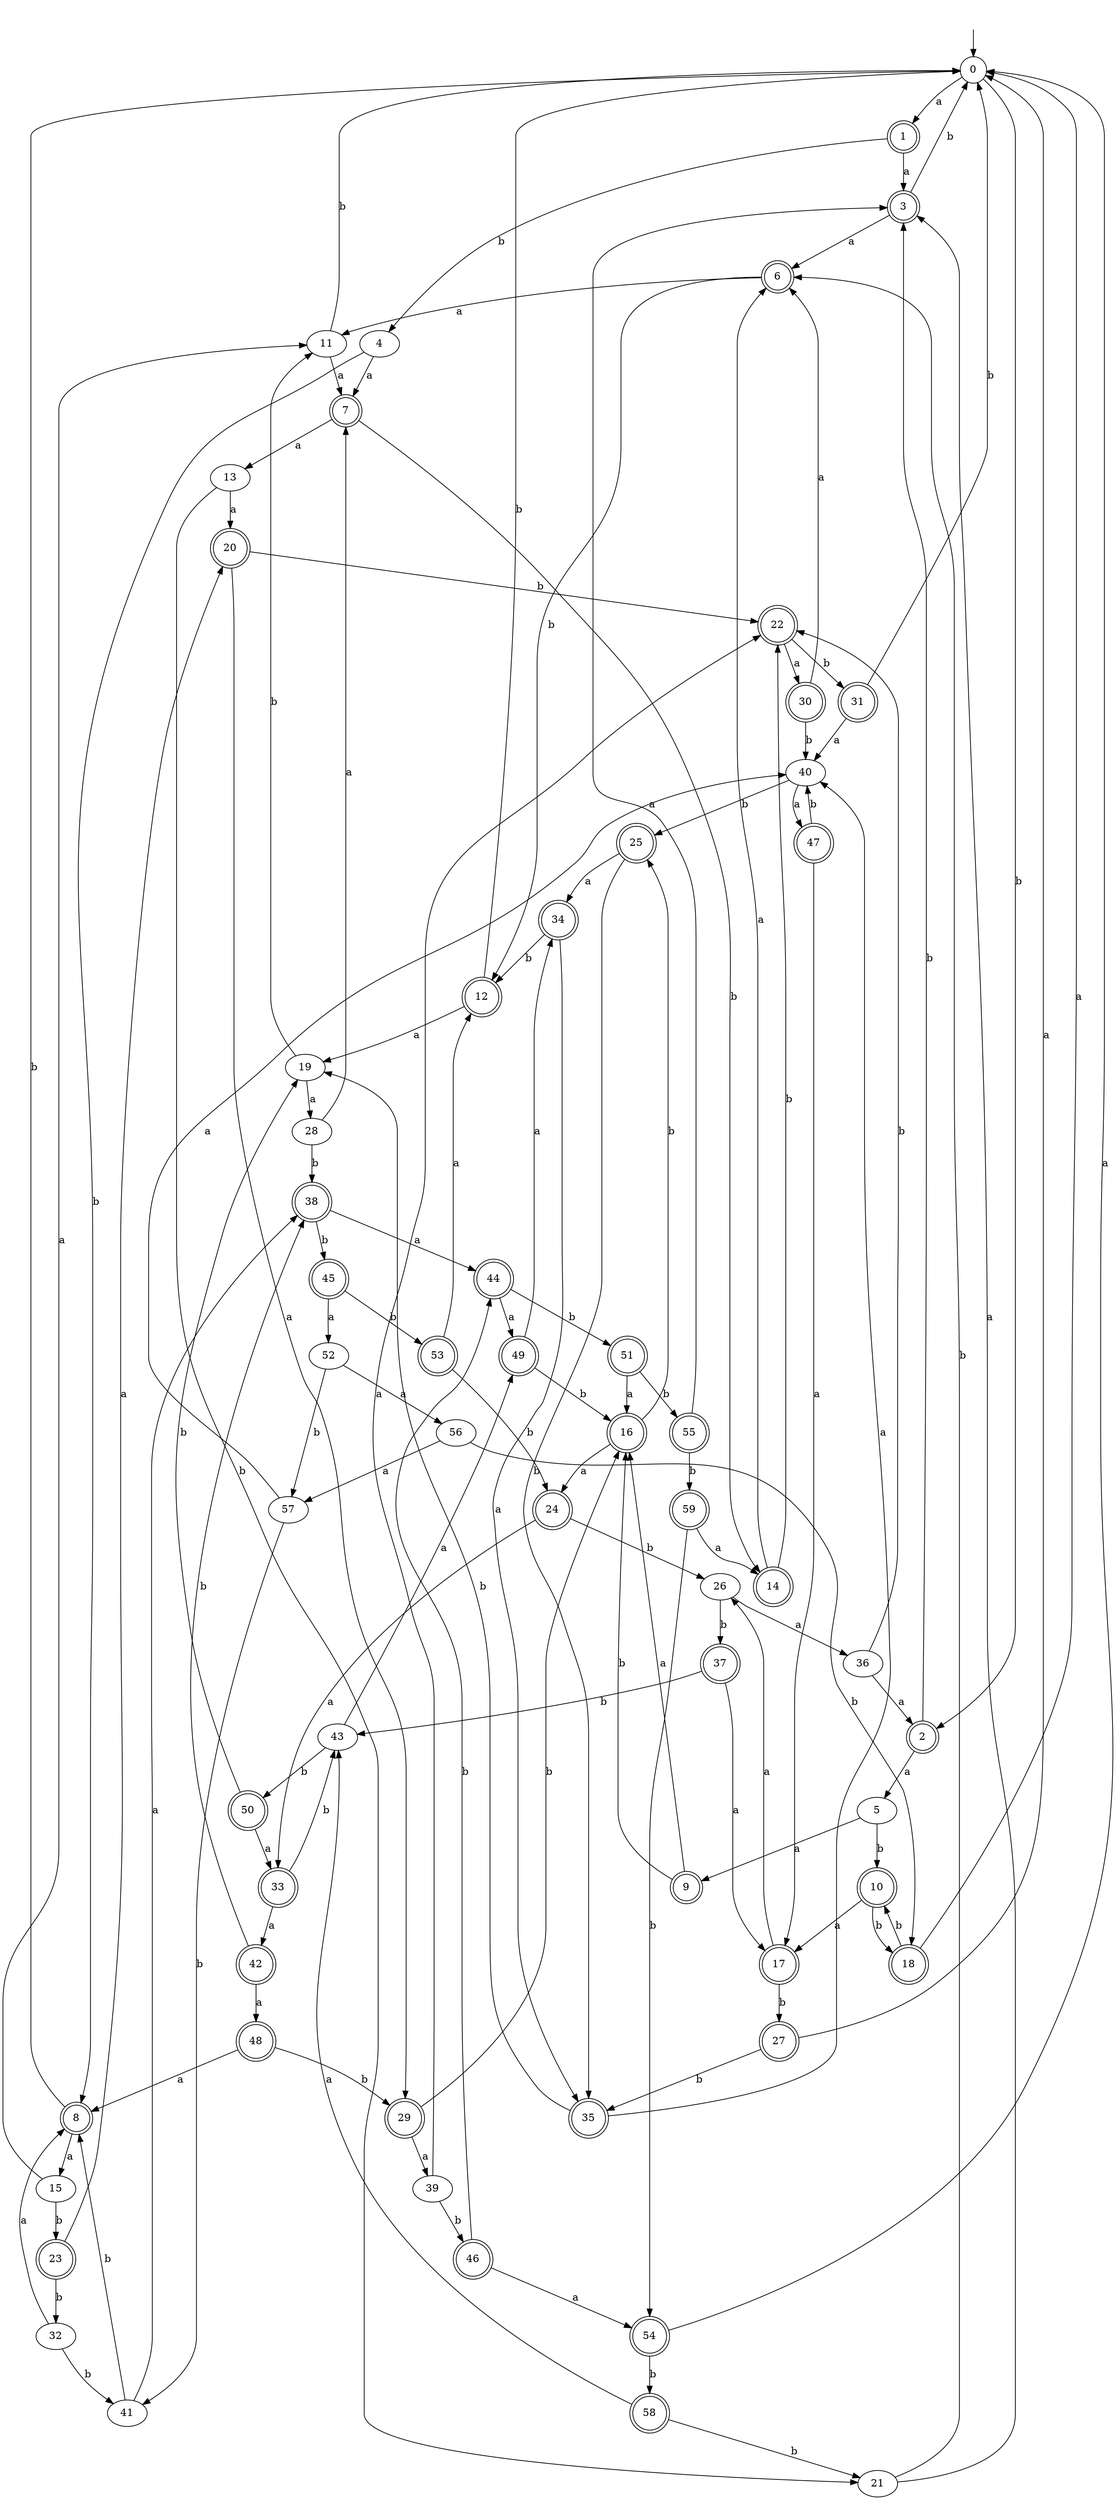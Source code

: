 digraph RandomDFA {
  __start0 [label="", shape=none];
  __start0 -> 0 [label=""];
  0 [shape=circle]
  0 -> 1 [label="a"]
  0 -> 2 [label="b"]
  1 [shape=doublecircle]
  1 -> 3 [label="a"]
  1 -> 4 [label="b"]
  2 [shape=doublecircle]
  2 -> 5 [label="a"]
  2 -> 3 [label="b"]
  3 [shape=doublecircle]
  3 -> 6 [label="a"]
  3 -> 0 [label="b"]
  4
  4 -> 7 [label="a"]
  4 -> 8 [label="b"]
  5
  5 -> 9 [label="a"]
  5 -> 10 [label="b"]
  6 [shape=doublecircle]
  6 -> 11 [label="a"]
  6 -> 12 [label="b"]
  7 [shape=doublecircle]
  7 -> 13 [label="a"]
  7 -> 14 [label="b"]
  8 [shape=doublecircle]
  8 -> 15 [label="a"]
  8 -> 0 [label="b"]
  9 [shape=doublecircle]
  9 -> 16 [label="a"]
  9 -> 16 [label="b"]
  10 [shape=doublecircle]
  10 -> 17 [label="a"]
  10 -> 18 [label="b"]
  11
  11 -> 7 [label="a"]
  11 -> 0 [label="b"]
  12 [shape=doublecircle]
  12 -> 19 [label="a"]
  12 -> 0 [label="b"]
  13
  13 -> 20 [label="a"]
  13 -> 21 [label="b"]
  14 [shape=doublecircle]
  14 -> 6 [label="a"]
  14 -> 22 [label="b"]
  15
  15 -> 11 [label="a"]
  15 -> 23 [label="b"]
  16 [shape=doublecircle]
  16 -> 24 [label="a"]
  16 -> 25 [label="b"]
  17 [shape=doublecircle]
  17 -> 26 [label="a"]
  17 -> 27 [label="b"]
  18 [shape=doublecircle]
  18 -> 0 [label="a"]
  18 -> 10 [label="b"]
  19
  19 -> 28 [label="a"]
  19 -> 11 [label="b"]
  20 [shape=doublecircle]
  20 -> 29 [label="a"]
  20 -> 22 [label="b"]
  21
  21 -> 3 [label="a"]
  21 -> 6 [label="b"]
  22 [shape=doublecircle]
  22 -> 30 [label="a"]
  22 -> 31 [label="b"]
  23 [shape=doublecircle]
  23 -> 20 [label="a"]
  23 -> 32 [label="b"]
  24 [shape=doublecircle]
  24 -> 33 [label="a"]
  24 -> 26 [label="b"]
  25 [shape=doublecircle]
  25 -> 34 [label="a"]
  25 -> 35 [label="b"]
  26
  26 -> 36 [label="a"]
  26 -> 37 [label="b"]
  27 [shape=doublecircle]
  27 -> 0 [label="a"]
  27 -> 35 [label="b"]
  28
  28 -> 7 [label="a"]
  28 -> 38 [label="b"]
  29 [shape=doublecircle]
  29 -> 39 [label="a"]
  29 -> 16 [label="b"]
  30 [shape=doublecircle]
  30 -> 6 [label="a"]
  30 -> 40 [label="b"]
  31 [shape=doublecircle]
  31 -> 40 [label="a"]
  31 -> 0 [label="b"]
  32
  32 -> 8 [label="a"]
  32 -> 41 [label="b"]
  33 [shape=doublecircle]
  33 -> 42 [label="a"]
  33 -> 43 [label="b"]
  34 [shape=doublecircle]
  34 -> 35 [label="a"]
  34 -> 12 [label="b"]
  35 [shape=doublecircle]
  35 -> 40 [label="a"]
  35 -> 19 [label="b"]
  36
  36 -> 2 [label="a"]
  36 -> 22 [label="b"]
  37 [shape=doublecircle]
  37 -> 17 [label="a"]
  37 -> 43 [label="b"]
  38 [shape=doublecircle]
  38 -> 44 [label="a"]
  38 -> 45 [label="b"]
  39
  39 -> 22 [label="a"]
  39 -> 46 [label="b"]
  40
  40 -> 47 [label="a"]
  40 -> 25 [label="b"]
  41
  41 -> 38 [label="a"]
  41 -> 8 [label="b"]
  42 [shape=doublecircle]
  42 -> 48 [label="a"]
  42 -> 38 [label="b"]
  43
  43 -> 49 [label="a"]
  43 -> 50 [label="b"]
  44 [shape=doublecircle]
  44 -> 49 [label="a"]
  44 -> 51 [label="b"]
  45 [shape=doublecircle]
  45 -> 52 [label="a"]
  45 -> 53 [label="b"]
  46 [shape=doublecircle]
  46 -> 54 [label="a"]
  46 -> 44 [label="b"]
  47 [shape=doublecircle]
  47 -> 17 [label="a"]
  47 -> 40 [label="b"]
  48 [shape=doublecircle]
  48 -> 8 [label="a"]
  48 -> 29 [label="b"]
  49 [shape=doublecircle]
  49 -> 34 [label="a"]
  49 -> 16 [label="b"]
  50 [shape=doublecircle]
  50 -> 33 [label="a"]
  50 -> 19 [label="b"]
  51 [shape=doublecircle]
  51 -> 16 [label="a"]
  51 -> 55 [label="b"]
  52
  52 -> 56 [label="a"]
  52 -> 57 [label="b"]
  53 [shape=doublecircle]
  53 -> 12 [label="a"]
  53 -> 24 [label="b"]
  54 [shape=doublecircle]
  54 -> 0 [label="a"]
  54 -> 58 [label="b"]
  55 [shape=doublecircle]
  55 -> 3 [label="a"]
  55 -> 59 [label="b"]
  56
  56 -> 57 [label="a"]
  56 -> 18 [label="b"]
  57
  57 -> 40 [label="a"]
  57 -> 41 [label="b"]
  58 [shape=doublecircle]
  58 -> 43 [label="a"]
  58 -> 21 [label="b"]
  59 [shape=doublecircle]
  59 -> 14 [label="a"]
  59 -> 54 [label="b"]
}
